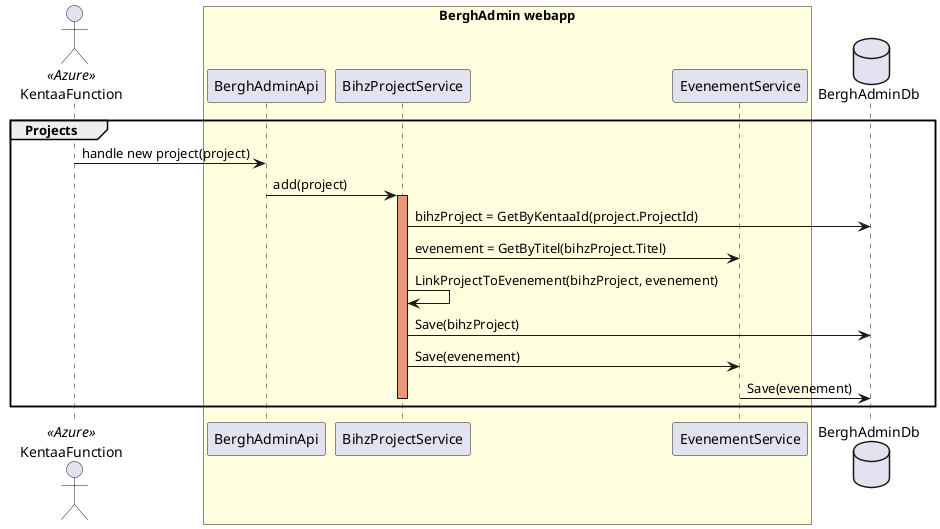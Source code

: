 @startuml KentaaVerwerkProjectSequence

actor       KentaaFunction <<Azure>>
box "BerghAdmin webapp" #lightyellow
participant BerghAdminApi
participant BihzProjectService
participant EvenementService
end box
database BerghAdminDb


group Projects
KentaaFunction -> BerghAdminApi : handle new project(project)

BerghAdminApi -> BihzProjectService : add(project)

activate BihzProjectService #DarkSalmon
BihzProjectService -> BerghAdminDb : bihzProject = GetByKentaaId(project.ProjectId)
BihzProjectService -> EvenementService : evenement = GetByTitel(bihzProject.Titel)
BihzProjectService -> BihzProjectService : LinkProjectToEvenement(bihzProject, evenement)
BihzProjectService -> BerghAdminDb : Save(bihzProject)
BihzProjectService -> EvenementService : Save(evenement)
EvenementService -> BerghAdminDb : Save(evenement)
deactivate BihzProjectService
end

@enduml
